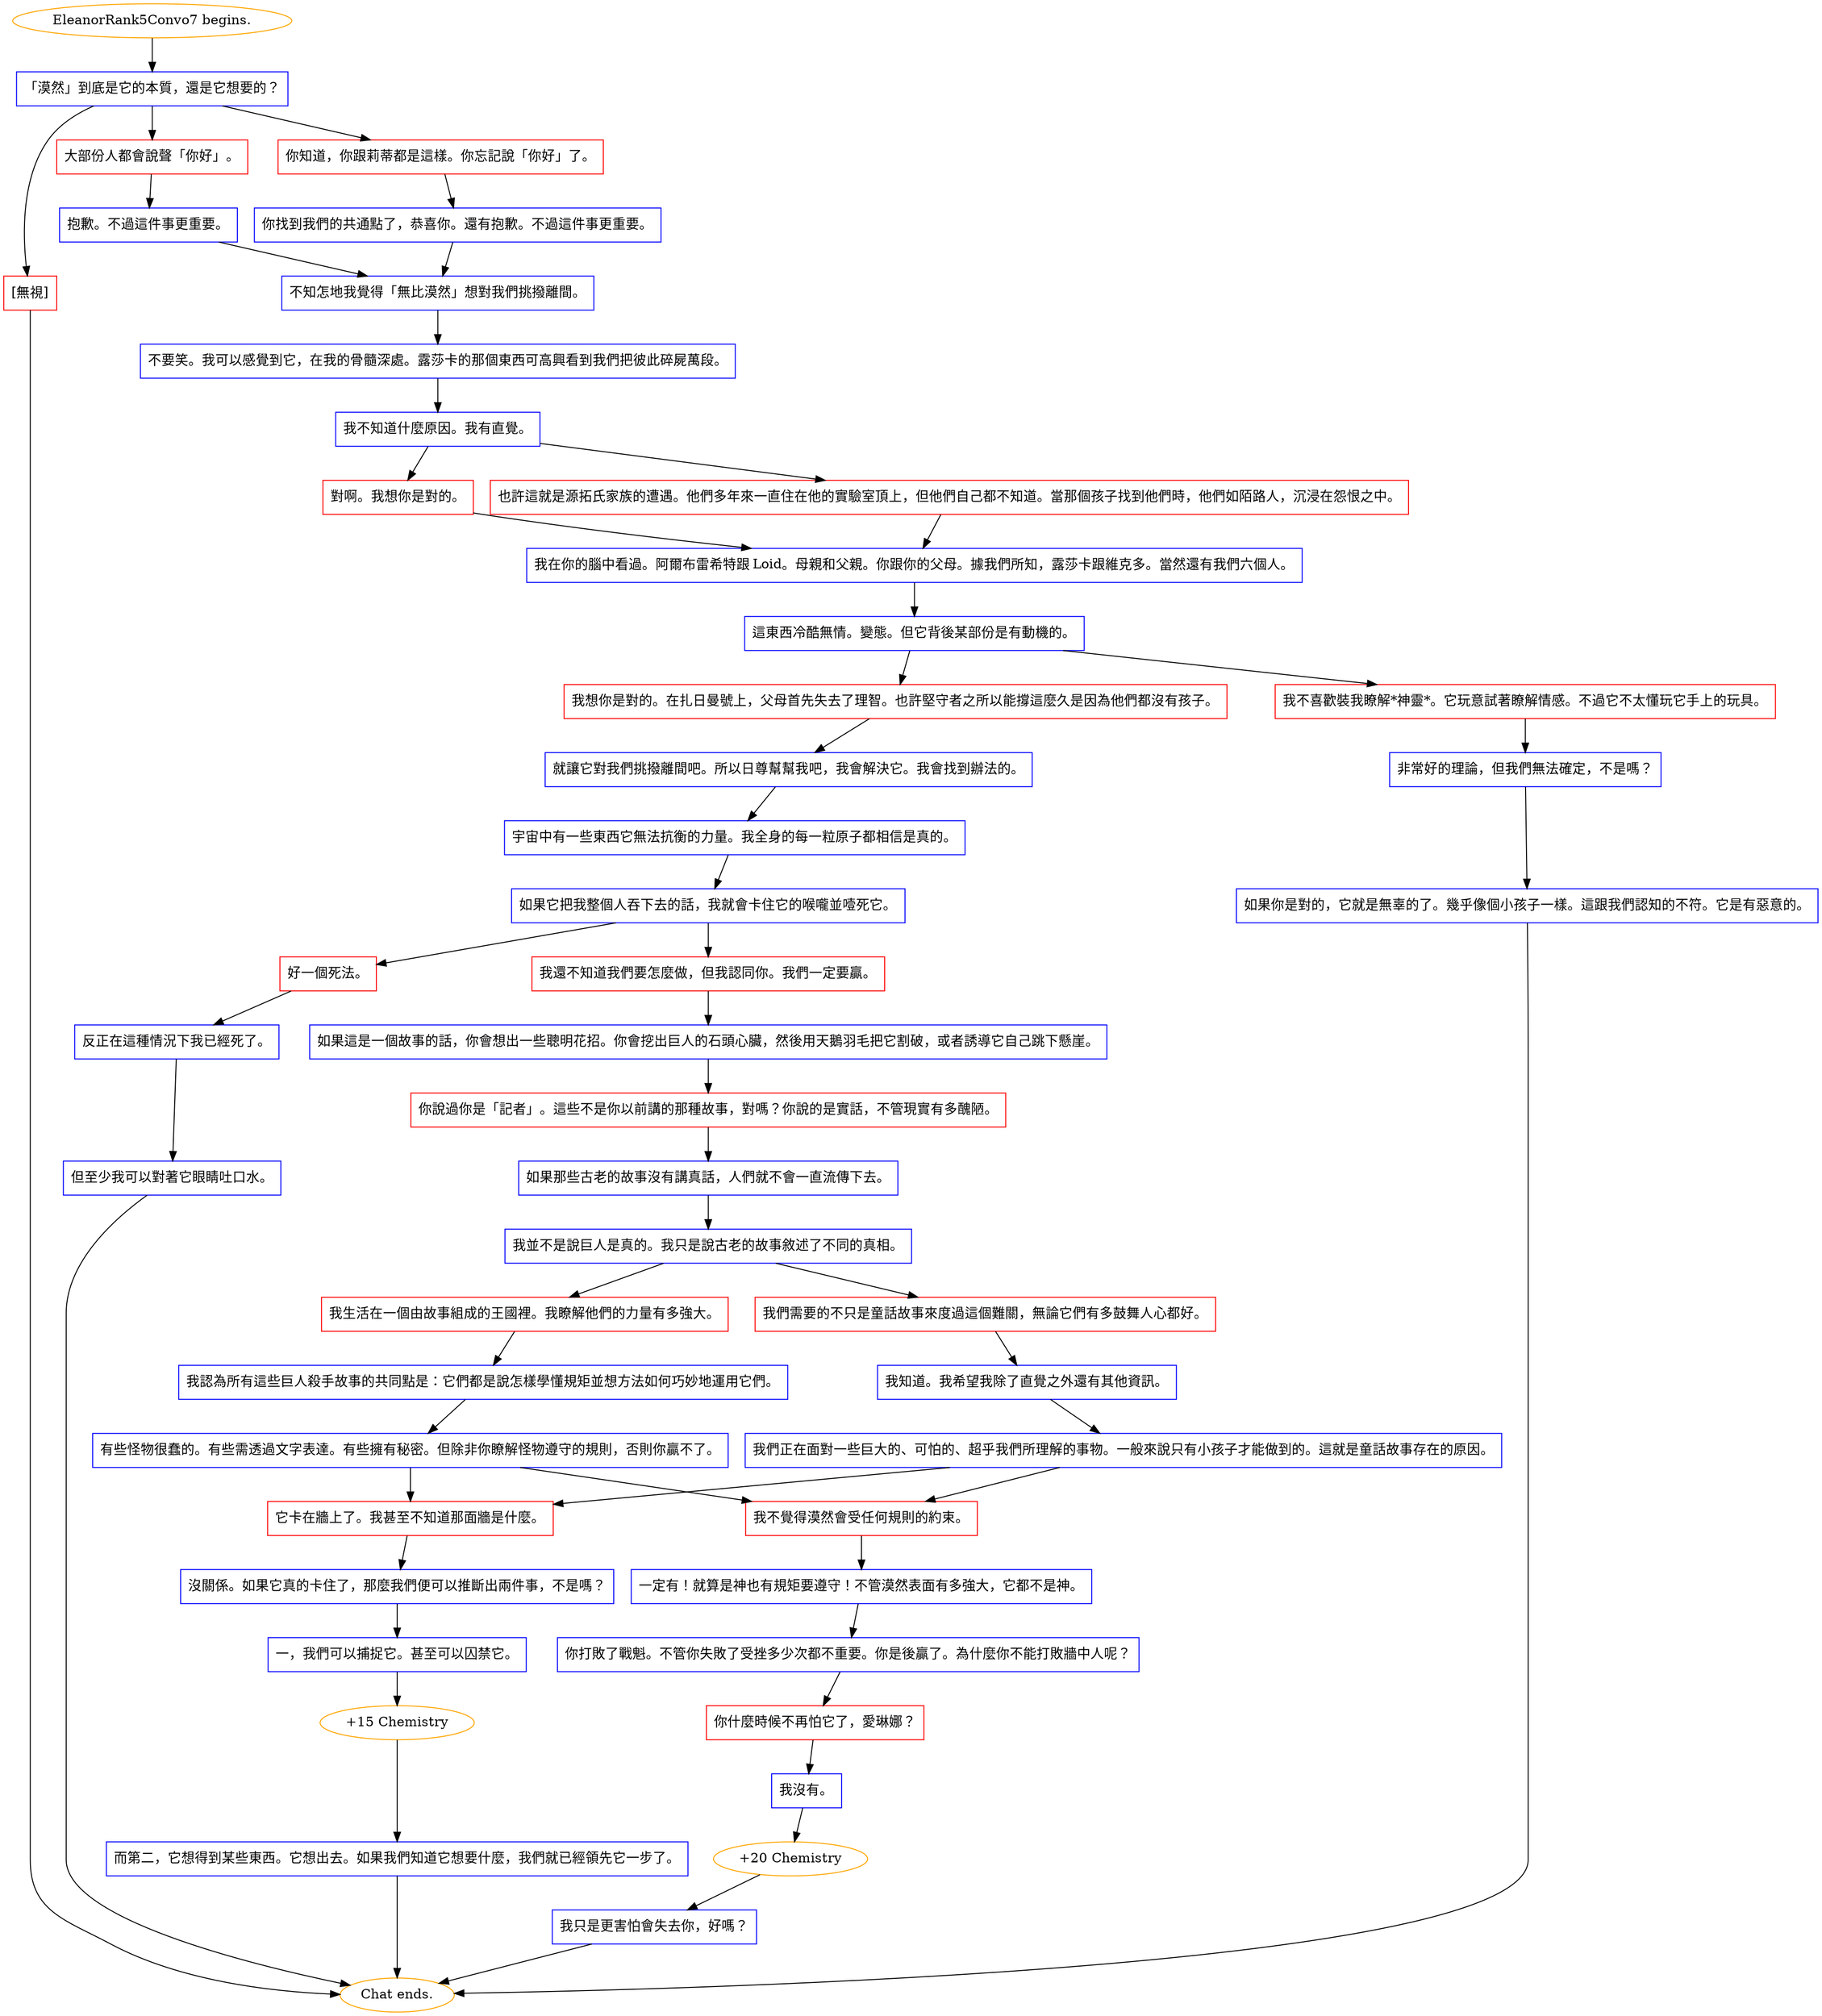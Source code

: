 digraph {
	"EleanorRank5Convo7 begins." [color=orange];
		"EleanorRank5Convo7 begins." -> j2942664633;
	j2942664633 [label="「漠然」到底是它的本質，還是它想要的？",shape=box,color=blue];
		j2942664633 -> j2825841995;
		j2942664633 -> j595500558;
		j2942664633 -> j3102889003;
	j2825841995 [label="你知道，你跟莉蒂都是這樣。你忘記說「你好」了。",shape=box,color=red];
		j2825841995 -> j1523828426;
	j595500558 [label="大部份人都會說聲「你好」。",shape=box,color=red];
		j595500558 -> j2361283439;
	j3102889003 [label="[無視]",shape=box,color=red];
		j3102889003 -> "Chat ends.";
	j1523828426 [label="你找到我們的共通點了，恭喜你。還有抱歉。不過這件事更重要。",shape=box,color=blue];
		j1523828426 -> j3647654058;
	j2361283439 [label="抱歉。不過這件事更重要。",shape=box,color=blue];
		j2361283439 -> j3647654058;
	"Chat ends." [color=orange];
	j3647654058 [label="不知怎地我覺得「無比漠然」想對我們挑撥離間。",shape=box,color=blue];
		j3647654058 -> j2878049893;
	j2878049893 [label="不要笑。我可以感覺到它，在我的骨髓深處。露莎卡的那個東西可高興看到我們把彼此碎屍萬段。",shape=box,color=blue];
		j2878049893 -> j3783452988;
	j3783452988 [label="我不知道什麼原因。我有直覺。",shape=box,color=blue];
		j3783452988 -> j1955894818;
		j3783452988 -> j93201905;
	j1955894818 [label="對啊。我想你是對的。",shape=box,color=red];
		j1955894818 -> j263000608;
	j93201905 [label="也許這就是源拓氏家族的遭遇。他們多年來一直住在他的實驗室頂上，但他們自己都不知道。當那個孩子找到他們時，他們如陌路人，沉浸在怨恨之中。",shape=box,color=red];
		j93201905 -> j263000608;
	j263000608 [label="我在你的腦中看過。阿爾布雷希特跟 Loid。母親和父親。你跟你的父母。據我們所知，露莎卡跟維克多。當然還有我們六個人。",shape=box,color=blue];
		j263000608 -> j4164959002;
	j4164959002 [label="這東西冷酷無情。變態。但它背後某部份是有動機的。",shape=box,color=blue];
		j4164959002 -> j2618016399;
		j4164959002 -> j88006236;
	j2618016399 [label="我想你是對的。在扎日曼號上，父母首先失去了理智。也許堅守者之所以能撐這麼久是因為他們都沒有孩子。",shape=box,color=red];
		j2618016399 -> j1994448163;
	j88006236 [label="我不喜歡裝我瞭解*神靈*。它玩意試著瞭解情感。不過它不太懂玩它手上的玩具。",shape=box,color=red];
		j88006236 -> j2851213341;
	j1994448163 [label="就讓它對我們挑撥離間吧。所以日尊幫幫我吧，我會解決它。我會找到辦法的。",shape=box,color=blue];
		j1994448163 -> j374409716;
	j2851213341 [label="非常好的理論，但我們無法確定，不是嗎？",shape=box,color=blue];
		j2851213341 -> j1699912139;
	j374409716 [label="宇宙中有一些東西它無法抗衡的力量。我全身的每一粒原子都相信是真的。",shape=box,color=blue];
		j374409716 -> j3763770350;
	j1699912139 [label="如果你是對的，它就是無辜的了。幾乎像個小孩子一樣。這跟我們認知的不符。它是有惡意的。",shape=box,color=blue];
		j1699912139 -> "Chat ends.";
	j3763770350 [label="如果它把我整個人吞下去的話，我就會卡住它的喉嚨並噎死它。",shape=box,color=blue];
		j3763770350 -> j1036174585;
		j3763770350 -> j2378144178;
	j1036174585 [label="好一個死法。",shape=box,color=red];
		j1036174585 -> j2940206294;
	j2378144178 [label="我還不知道我們要怎麼做，但我認同你。我們一定要贏。",shape=box,color=red];
		j2378144178 -> j3685942105;
	j2940206294 [label="反正在這種情況下我已經死了。",shape=box,color=blue];
		j2940206294 -> j2029562304;
	j3685942105 [label="如果這是一個故事的話，你會想出一些聰明花招。你會挖出巨人的石頭心臟，然後用天鵝羽毛把它割破，或者誘導它自己跳下懸崖。",shape=box,color=blue];
		j3685942105 -> j371764351;
	j2029562304 [label="但至少我可以對著它眼睛吐口水。",shape=box,color=blue];
		j2029562304 -> "Chat ends.";
	j371764351 [label="你說過你是「記者」。這些不是你以前講的那種故事，對嗎？你說的是實話，不管現實有多醜陋。",shape=box,color=red];
		j371764351 -> j2514959795;
	j2514959795 [label="如果那些古老的故事沒有講真話，人們就不會一直流傳下去。",shape=box,color=blue];
		j2514959795 -> j4168423569;
	j4168423569 [label="我並不是說巨人是真的。我只是說古老的故事敘述了不同的真相。",shape=box,color=blue];
		j4168423569 -> j2129366317;
		j4168423569 -> j3277458751;
	j2129366317 [label="我們需要的不只是童話故事來度過這個難關，無論它們有多鼓舞人心都好。",shape=box,color=red];
		j2129366317 -> j1750066369;
	j3277458751 [label="我生活在一個由故事組成的王國裡。我瞭解他們的力量有多強大。",shape=box,color=red];
		j3277458751 -> j4210339265;
	j1750066369 [label="我知道。我希望我除了直覺之外還有其他資訊。",shape=box,color=blue];
		j1750066369 -> j4058627734;
	j4210339265 [label="我認為所有這些巨人殺手故事的共同點是：它們都是說怎樣學懂規矩並想方法如何巧妙地運用它們。",shape=box,color=blue];
		j4210339265 -> j462983769;
	j4058627734 [label="我們正在面對一些巨大的、可怕的、超乎我們所理解的事物。一般來說只有小孩子才能做到的。這就是童話故事存在的原因。",shape=box,color=blue];
		j4058627734 -> j2183215302;
		j4058627734 -> j4019686774;
	j462983769 [label="有些怪物很蠢的。有些需透過文字表達。有些擁有秘密。但除非你瞭解怪物遵守的規則，否則你贏不了。",shape=box,color=blue];
		j462983769 -> j2183215302;
		j462983769 -> j4019686774;
	j2183215302 [label="它卡在牆上了。我甚至不知道那面牆是什麼。",shape=box,color=red];
		j2183215302 -> j3394106472;
	j4019686774 [label="我不覺得漠然會受任何規則的約束。",shape=box,color=red];
		j4019686774 -> j435571945;
	j3394106472 [label="沒關係。如果它真的卡住了，那麼我們便可以推斷出兩件事，不是嗎？",shape=box,color=blue];
		j3394106472 -> j3012687178;
	j435571945 [label="一定有！就算是神也有規矩要遵守！不管漠然表面有多強大，它都不是神。",shape=box,color=blue];
		j435571945 -> j2186255809;
	j3012687178 [label="一，我們可以捕捉它。甚至可以囚禁它。",shape=box,color=blue];
		j3012687178 -> j44346080;
	j2186255809 [label="你打敗了戰魁。不管你失敗了受挫多少次都不重要。你是後贏了。為什麼你不能打敗牆中人呢？",shape=box,color=blue];
		j2186255809 -> j512706202;
	j44346080 [label="+15 Chemistry",color=orange];
		j44346080 -> j1285088844;
	j512706202 [label="你什麼時候不再怕它了，愛琳娜？",shape=box,color=red];
		j512706202 -> j2812596151;
	j1285088844 [label="而第二，它想得到某些東西。它想出去。如果我們知道它想要什麼，我們就已經領先它一步了。",shape=box,color=blue];
		j1285088844 -> "Chat ends.";
	j2812596151 [label="我沒有。",shape=box,color=blue];
		j2812596151 -> j2331124783;
	j2331124783 [label="+20 Chemistry",color=orange];
		j2331124783 -> j3198461817;
	j3198461817 [label="我只是更害怕會失去你，好嗎？",shape=box,color=blue];
		j3198461817 -> "Chat ends.";
}